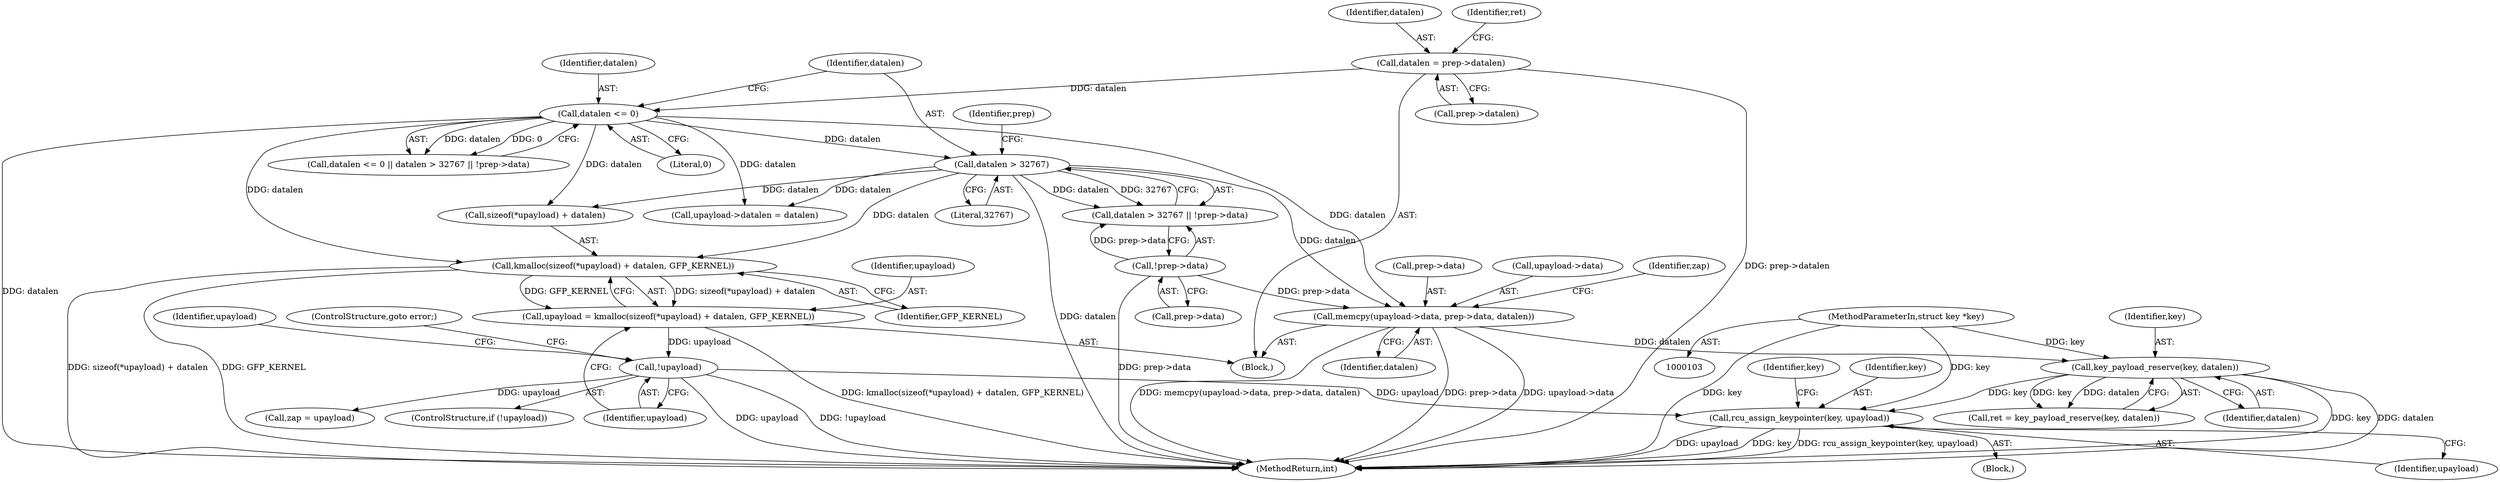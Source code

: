 digraph "0_linux_096fe9eaea40a17e125569f9e657e34cdb6d73bd_1@pointer" {
"1000198" [label="(Call,rcu_assign_keypointer(key, upayload))"];
"1000169" [label="(Call,key_payload_reserve(key, datalen))"];
"1000104" [label="(MethodParameterIn,struct key *key)"];
"1000156" [label="(Call,memcpy(upayload->data, prep->data, datalen))"];
"1000129" [label="(Call,!prep->data)"];
"1000122" [label="(Call,datalen <= 0)"];
"1000110" [label="(Call,datalen = prep->datalen)"];
"1000126" [label="(Call,datalen > 32767)"];
"1000148" [label="(Call,!upayload)"];
"1000138" [label="(Call,upayload = kmalloc(sizeof(*upayload) + datalen, GFP_KERNEL))"];
"1000140" [label="(Call,kmalloc(sizeof(*upayload) + datalen, GFP_KERNEL))"];
"1000165" [label="(Identifier,zap)"];
"1000106" [label="(Block,)"];
"1000140" [label="(Call,kmalloc(sizeof(*upayload) + datalen, GFP_KERNEL))"];
"1000146" [label="(Identifier,GFP_KERNEL)"];
"1000112" [label="(Call,prep->datalen)"];
"1000164" [label="(Call,zap = upayload)"];
"1000122" [label="(Call,datalen <= 0)"];
"1000139" [label="(Identifier,upayload)"];
"1000176" [label="(Block,)"];
"1000169" [label="(Call,key_payload_reserve(key, datalen))"];
"1000170" [label="(Identifier,key)"];
"1000200" [label="(Identifier,upayload)"];
"1000126" [label="(Call,datalen > 32767)"];
"1000214" [label="(MethodReturn,int)"];
"1000148" [label="(Call,!upayload)"];
"1000111" [label="(Identifier,datalen)"];
"1000125" [label="(Call,datalen > 32767 || !prep->data)"];
"1000160" [label="(Call,prep->data)"];
"1000147" [label="(ControlStructure,if (!upayload))"];
"1000128" [label="(Literal,32767)"];
"1000198" [label="(Call,rcu_assign_keypointer(key, upayload))"];
"1000203" [label="(Identifier,key)"];
"1000151" [label="(Call,upayload->datalen = datalen)"];
"1000110" [label="(Call,datalen = prep->datalen)"];
"1000171" [label="(Identifier,datalen)"];
"1000131" [label="(Identifier,prep)"];
"1000150" [label="(ControlStructure,goto error;)"];
"1000199" [label="(Identifier,key)"];
"1000138" [label="(Call,upayload = kmalloc(sizeof(*upayload) + datalen, GFP_KERNEL))"];
"1000129" [label="(Call,!prep->data)"];
"1000167" [label="(Call,ret = key_payload_reserve(key, datalen))"];
"1000149" [label="(Identifier,upayload)"];
"1000121" [label="(Call,datalen <= 0 || datalen > 32767 || !prep->data)"];
"1000153" [label="(Identifier,upayload)"];
"1000130" [label="(Call,prep->data)"];
"1000123" [label="(Identifier,datalen)"];
"1000104" [label="(MethodParameterIn,struct key *key)"];
"1000157" [label="(Call,upayload->data)"];
"1000156" [label="(Call,memcpy(upayload->data, prep->data, datalen))"];
"1000127" [label="(Identifier,datalen)"];
"1000141" [label="(Call,sizeof(*upayload) + datalen)"];
"1000124" [label="(Literal,0)"];
"1000117" [label="(Identifier,ret)"];
"1000163" [label="(Identifier,datalen)"];
"1000198" -> "1000176"  [label="AST: "];
"1000198" -> "1000200"  [label="CFG: "];
"1000199" -> "1000198"  [label="AST: "];
"1000200" -> "1000198"  [label="AST: "];
"1000203" -> "1000198"  [label="CFG: "];
"1000198" -> "1000214"  [label="DDG: upayload"];
"1000198" -> "1000214"  [label="DDG: key"];
"1000198" -> "1000214"  [label="DDG: rcu_assign_keypointer(key, upayload)"];
"1000169" -> "1000198"  [label="DDG: key"];
"1000104" -> "1000198"  [label="DDG: key"];
"1000148" -> "1000198"  [label="DDG: upayload"];
"1000169" -> "1000167"  [label="AST: "];
"1000169" -> "1000171"  [label="CFG: "];
"1000170" -> "1000169"  [label="AST: "];
"1000171" -> "1000169"  [label="AST: "];
"1000167" -> "1000169"  [label="CFG: "];
"1000169" -> "1000214"  [label="DDG: key"];
"1000169" -> "1000214"  [label="DDG: datalen"];
"1000169" -> "1000167"  [label="DDG: key"];
"1000169" -> "1000167"  [label="DDG: datalen"];
"1000104" -> "1000169"  [label="DDG: key"];
"1000156" -> "1000169"  [label="DDG: datalen"];
"1000104" -> "1000103"  [label="AST: "];
"1000104" -> "1000214"  [label="DDG: key"];
"1000156" -> "1000106"  [label="AST: "];
"1000156" -> "1000163"  [label="CFG: "];
"1000157" -> "1000156"  [label="AST: "];
"1000160" -> "1000156"  [label="AST: "];
"1000163" -> "1000156"  [label="AST: "];
"1000165" -> "1000156"  [label="CFG: "];
"1000156" -> "1000214"  [label="DDG: prep->data"];
"1000156" -> "1000214"  [label="DDG: upayload->data"];
"1000156" -> "1000214"  [label="DDG: memcpy(upayload->data, prep->data, datalen)"];
"1000129" -> "1000156"  [label="DDG: prep->data"];
"1000122" -> "1000156"  [label="DDG: datalen"];
"1000126" -> "1000156"  [label="DDG: datalen"];
"1000129" -> "1000125"  [label="AST: "];
"1000129" -> "1000130"  [label="CFG: "];
"1000130" -> "1000129"  [label="AST: "];
"1000125" -> "1000129"  [label="CFG: "];
"1000129" -> "1000214"  [label="DDG: prep->data"];
"1000129" -> "1000125"  [label="DDG: prep->data"];
"1000122" -> "1000121"  [label="AST: "];
"1000122" -> "1000124"  [label="CFG: "];
"1000123" -> "1000122"  [label="AST: "];
"1000124" -> "1000122"  [label="AST: "];
"1000127" -> "1000122"  [label="CFG: "];
"1000121" -> "1000122"  [label="CFG: "];
"1000122" -> "1000214"  [label="DDG: datalen"];
"1000122" -> "1000121"  [label="DDG: datalen"];
"1000122" -> "1000121"  [label="DDG: 0"];
"1000110" -> "1000122"  [label="DDG: datalen"];
"1000122" -> "1000126"  [label="DDG: datalen"];
"1000122" -> "1000140"  [label="DDG: datalen"];
"1000122" -> "1000141"  [label="DDG: datalen"];
"1000122" -> "1000151"  [label="DDG: datalen"];
"1000110" -> "1000106"  [label="AST: "];
"1000110" -> "1000112"  [label="CFG: "];
"1000111" -> "1000110"  [label="AST: "];
"1000112" -> "1000110"  [label="AST: "];
"1000117" -> "1000110"  [label="CFG: "];
"1000110" -> "1000214"  [label="DDG: prep->datalen"];
"1000126" -> "1000125"  [label="AST: "];
"1000126" -> "1000128"  [label="CFG: "];
"1000127" -> "1000126"  [label="AST: "];
"1000128" -> "1000126"  [label="AST: "];
"1000131" -> "1000126"  [label="CFG: "];
"1000125" -> "1000126"  [label="CFG: "];
"1000126" -> "1000214"  [label="DDG: datalen"];
"1000126" -> "1000125"  [label="DDG: datalen"];
"1000126" -> "1000125"  [label="DDG: 32767"];
"1000126" -> "1000140"  [label="DDG: datalen"];
"1000126" -> "1000141"  [label="DDG: datalen"];
"1000126" -> "1000151"  [label="DDG: datalen"];
"1000148" -> "1000147"  [label="AST: "];
"1000148" -> "1000149"  [label="CFG: "];
"1000149" -> "1000148"  [label="AST: "];
"1000150" -> "1000148"  [label="CFG: "];
"1000153" -> "1000148"  [label="CFG: "];
"1000148" -> "1000214"  [label="DDG: upayload"];
"1000148" -> "1000214"  [label="DDG: !upayload"];
"1000138" -> "1000148"  [label="DDG: upayload"];
"1000148" -> "1000164"  [label="DDG: upayload"];
"1000138" -> "1000106"  [label="AST: "];
"1000138" -> "1000140"  [label="CFG: "];
"1000139" -> "1000138"  [label="AST: "];
"1000140" -> "1000138"  [label="AST: "];
"1000149" -> "1000138"  [label="CFG: "];
"1000138" -> "1000214"  [label="DDG: kmalloc(sizeof(*upayload) + datalen, GFP_KERNEL)"];
"1000140" -> "1000138"  [label="DDG: sizeof(*upayload) + datalen"];
"1000140" -> "1000138"  [label="DDG: GFP_KERNEL"];
"1000140" -> "1000146"  [label="CFG: "];
"1000141" -> "1000140"  [label="AST: "];
"1000146" -> "1000140"  [label="AST: "];
"1000140" -> "1000214"  [label="DDG: sizeof(*upayload) + datalen"];
"1000140" -> "1000214"  [label="DDG: GFP_KERNEL"];
}
